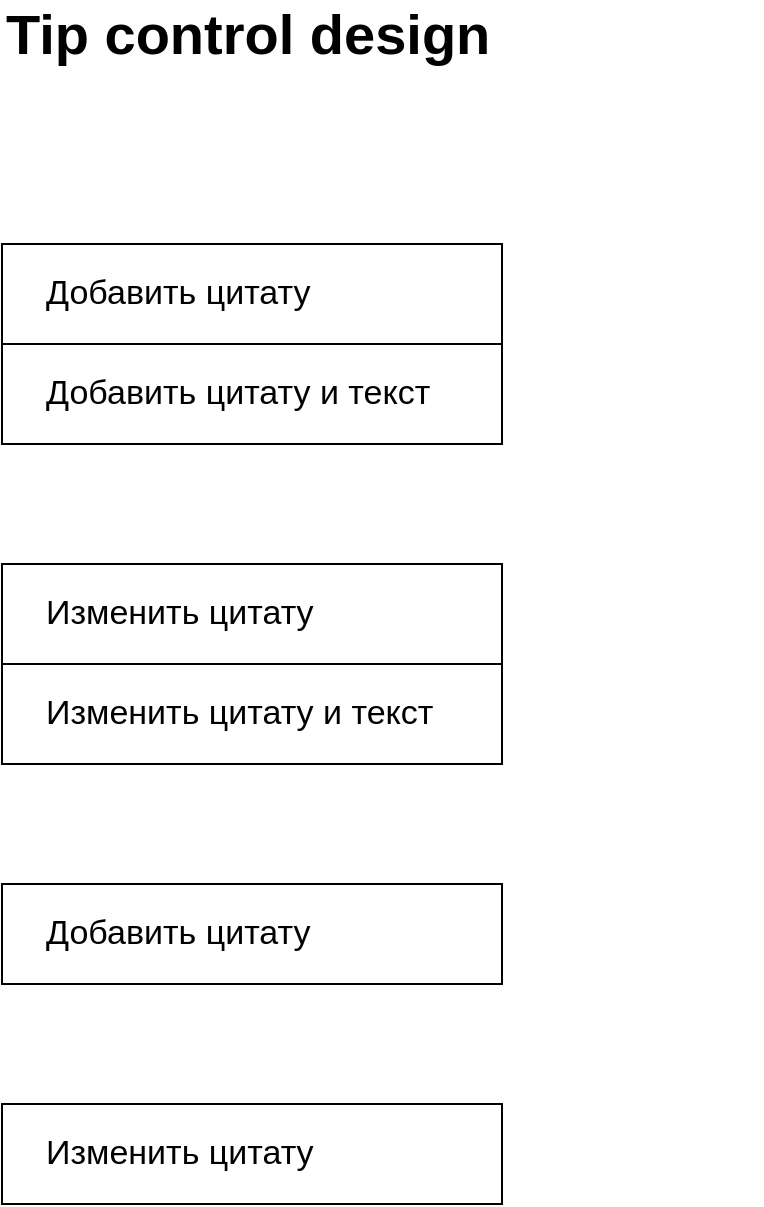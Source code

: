 <mxfile version="20.3.0" type="device"><diagram id="sJtbJ_dHP-N0-SvBb5tM" name="Page-1"><mxGraphModel dx="1422" dy="878" grid="1" gridSize="10" guides="1" tooltips="1" connect="1" arrows="1" fold="1" page="1" pageScale="1" pageWidth="850" pageHeight="1100" math="0" shadow="0"><root><mxCell id="0"/><mxCell id="1" parent="0"/><mxCell id="ZpgjIIh97N608T1hmsrW-1" value="Tip control design" style="text;html=1;strokeColor=none;fillColor=none;align=left;verticalAlign=middle;whiteSpace=wrap;rounded=0;fontStyle=1;fontSize=28;" vertex="1" parent="1"><mxGeometry x="40" y="40" width="380" height="30" as="geometry"/></mxCell><mxCell id="ZpgjIIh97N608T1hmsrW-2" value="" style="rounded=0;whiteSpace=wrap;html=1;fontSize=28;" vertex="1" parent="1"><mxGeometry x="40" y="160" width="250" height="100" as="geometry"/></mxCell><mxCell id="ZpgjIIh97N608T1hmsrW-3" value="Добавить цитату" style="text;html=1;strokeColor=none;fillColor=none;align=left;verticalAlign=middle;whiteSpace=wrap;rounded=0;fontSize=17;" vertex="1" parent="1"><mxGeometry x="60" y="170" width="140" height="30" as="geometry"/></mxCell><mxCell id="ZpgjIIh97N608T1hmsrW-4" value="Добавить цитату и текст" style="text;html=1;strokeColor=none;fillColor=none;align=left;verticalAlign=middle;whiteSpace=wrap;rounded=0;fontSize=17;" vertex="1" parent="1"><mxGeometry x="60" y="220" width="210" height="30" as="geometry"/></mxCell><mxCell id="ZpgjIIh97N608T1hmsrW-5" value="" style="endArrow=none;html=1;rounded=0;fontSize=17;exitX=0;exitY=0.5;exitDx=0;exitDy=0;entryX=1;entryY=0.5;entryDx=0;entryDy=0;" edge="1" parent="1" source="ZpgjIIh97N608T1hmsrW-2" target="ZpgjIIh97N608T1hmsrW-2"><mxGeometry width="50" height="50" relative="1" as="geometry"><mxPoint x="400" y="450" as="sourcePoint"/><mxPoint x="450" y="400" as="targetPoint"/></mxGeometry></mxCell><mxCell id="ZpgjIIh97N608T1hmsrW-6" value="" style="rounded=0;whiteSpace=wrap;html=1;fontSize=28;" vertex="1" parent="1"><mxGeometry x="40" y="320" width="250" height="100" as="geometry"/></mxCell><mxCell id="ZpgjIIh97N608T1hmsrW-7" value="Изменить цитату" style="text;html=1;strokeColor=none;fillColor=none;align=left;verticalAlign=middle;whiteSpace=wrap;rounded=0;fontSize=17;" vertex="1" parent="1"><mxGeometry x="60" y="330" width="140" height="30" as="geometry"/></mxCell><mxCell id="ZpgjIIh97N608T1hmsrW-8" value="Изменить цитату и текст" style="text;html=1;strokeColor=none;fillColor=none;align=left;verticalAlign=middle;whiteSpace=wrap;rounded=0;fontSize=17;" vertex="1" parent="1"><mxGeometry x="60" y="380" width="210" height="30" as="geometry"/></mxCell><mxCell id="ZpgjIIh97N608T1hmsrW-9" value="" style="endArrow=none;html=1;rounded=0;fontSize=17;exitX=0;exitY=0.5;exitDx=0;exitDy=0;entryX=1;entryY=0.5;entryDx=0;entryDy=0;" edge="1" parent="1" source="ZpgjIIh97N608T1hmsrW-6" target="ZpgjIIh97N608T1hmsrW-6"><mxGeometry width="50" height="50" relative="1" as="geometry"><mxPoint x="400" y="610" as="sourcePoint"/><mxPoint x="450" y="560" as="targetPoint"/></mxGeometry></mxCell><mxCell id="ZpgjIIh97N608T1hmsrW-10" value="" style="rounded=0;whiteSpace=wrap;html=1;fontSize=28;" vertex="1" parent="1"><mxGeometry x="40" y="480" width="250" height="50" as="geometry"/></mxCell><mxCell id="ZpgjIIh97N608T1hmsrW-11" value="Добавить цитату" style="text;html=1;strokeColor=none;fillColor=none;align=left;verticalAlign=middle;whiteSpace=wrap;rounded=0;fontSize=17;" vertex="1" parent="1"><mxGeometry x="60" y="490" width="140" height="30" as="geometry"/></mxCell><mxCell id="ZpgjIIh97N608T1hmsrW-15" value="" style="rounded=0;whiteSpace=wrap;html=1;fontSize=28;" vertex="1" parent="1"><mxGeometry x="40" y="590" width="250" height="50" as="geometry"/></mxCell><mxCell id="ZpgjIIh97N608T1hmsrW-16" value="Изменить цитату" style="text;html=1;strokeColor=none;fillColor=none;align=left;verticalAlign=middle;whiteSpace=wrap;rounded=0;fontSize=17;" vertex="1" parent="1"><mxGeometry x="60" y="600" width="140" height="30" as="geometry"/></mxCell></root></mxGraphModel></diagram></mxfile>